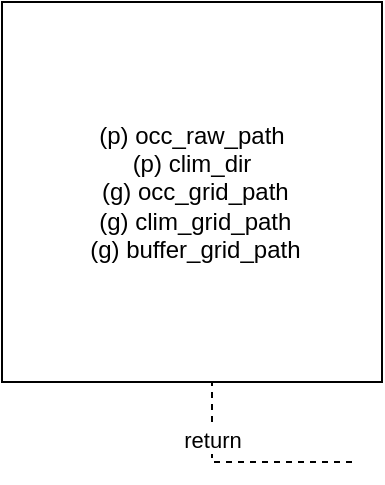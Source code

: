 <mxfile version="23.1.1" type="github">
  <diagram name="Page-1" id="2YBvvXClWsGukQMizWep">
    <mxGraphModel dx="1272" dy="687" grid="1" gridSize="10" guides="1" tooltips="1" connect="1" arrows="1" fold="1" page="1" pageScale="1" pageWidth="850" pageHeight="1100" math="0" shadow="0">
      <root>
        <mxCell id="0" />
        <mxCell id="1" parent="0" />
        <mxCell id="aM9ryv3xv72pqoxQDRHE-7" value="dispatch" style="html=1;verticalAlign=bottom;endArrow=block;edgeStyle=elbowEdgeStyle;elbow=vertical;curved=0;rounded=0;" parent="1" edge="1">
          <mxGeometry relative="1" as="geometry">
            <mxPoint x="195" y="130" as="sourcePoint" />
            <Array as="points">
              <mxPoint x="180" y="120" />
            </Array>
            <mxPoint x="265" y="120" as="targetPoint" />
          </mxGeometry>
        </mxCell>
        <mxCell id="aM9ryv3xv72pqoxQDRHE-8" value="return" style="html=1;verticalAlign=bottom;endArrow=open;dashed=1;endSize=8;edgeStyle=elbowEdgeStyle;elbow=vertical;curved=0;rounded=0;" parent="1" edge="1">
          <mxGeometry relative="1" as="geometry">
            <mxPoint x="195" y="205" as="targetPoint" />
            <Array as="points">
              <mxPoint x="190" y="280" />
            </Array>
            <mxPoint x="265" y="280" as="sourcePoint" />
          </mxGeometry>
        </mxCell>
        <mxCell id="aM9ryv3xv72pqoxQDRHE-9" value="callback" style="html=1;verticalAlign=bottom;endArrow=block;edgeStyle=elbowEdgeStyle;elbow=vertical;curved=0;rounded=0;" parent="1" edge="1">
          <mxGeometry relative="1" as="geometry">
            <mxPoint x="265" y="160" as="sourcePoint" />
            <Array as="points">
              <mxPoint x="190" y="160" />
            </Array>
          </mxGeometry>
        </mxCell>
        <mxCell id="aM9ryv3xv72pqoxQDRHE-10" value="return" style="html=1;verticalAlign=bottom;endArrow=open;dashed=1;endSize=8;edgeStyle=elbowEdgeStyle;elbow=vertical;curved=0;rounded=0;" parent="1" edge="1">
          <mxGeometry relative="1" as="geometry">
            <mxPoint x="265" y="230" as="targetPoint" />
            <Array as="points">
              <mxPoint x="180" y="230" />
            </Array>
          </mxGeometry>
        </mxCell>
        <mxCell id="-5RImChs4Hmc4zpPNq7e-1" value="(p) occ_raw_path&lt;br&gt;(p) clim_dir&lt;br&gt;&amp;nbsp;(g) occ_grid_path&lt;br&gt;&amp;nbsp;(g) clim_grid_path&lt;br&gt;&amp;nbsp;(g) buffer_grid_path&lt;br&gt;" style="whiteSpace=wrap;html=1;aspect=fixed;" parent="1" vertex="1">
          <mxGeometry x="90" y="50" width="190" height="190" as="geometry" />
        </mxCell>
      </root>
    </mxGraphModel>
  </diagram>
</mxfile>
